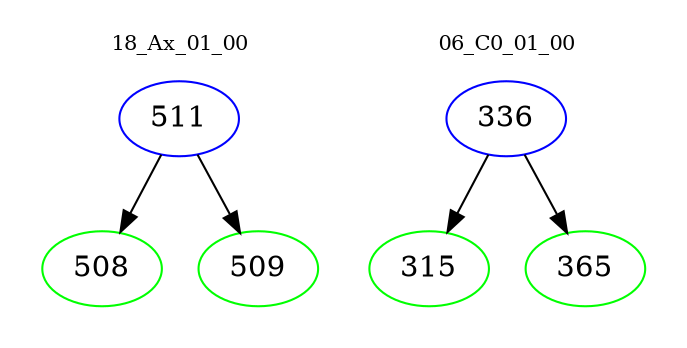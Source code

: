 digraph{
subgraph cluster_0 {
color = white
label = "18_Ax_01_00";
fontsize=10;
T0_511 [label="511", color="blue"]
T0_511 -> T0_508 [color="black"]
T0_508 [label="508", color="green"]
T0_511 -> T0_509 [color="black"]
T0_509 [label="509", color="green"]
}
subgraph cluster_1 {
color = white
label = "06_C0_01_00";
fontsize=10;
T1_336 [label="336", color="blue"]
T1_336 -> T1_315 [color="black"]
T1_315 [label="315", color="green"]
T1_336 -> T1_365 [color="black"]
T1_365 [label="365", color="green"]
}
}
